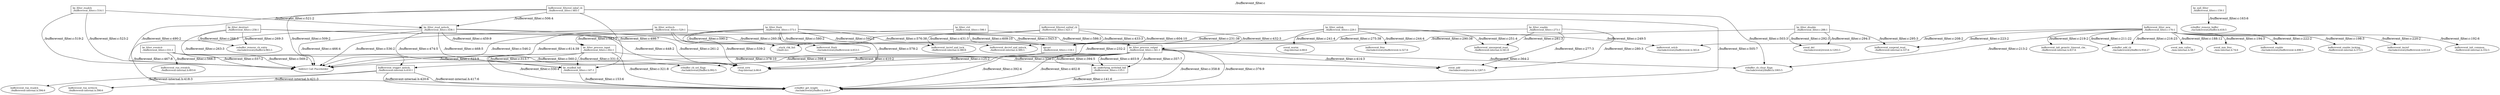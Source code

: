 digraph GRAPH_0 {

  // Generated by Graph::Easy 0.76 at Thu Jan 25 07:04:08 2024

  edge [ arrowhead=normal ];
  graph [
    label="./bufferevent_filter.c",
    labelloc=top ];
  node [
    fillcolor=white,
    fontsize=11,
    shape=box,
    style=filled ];

  "./bufferevent_filter.c:be_filter_ctrl" [ label="be_filter_ctrl\l./bufferevent_filter.c:598:1\l" ]
  "./bufferevent_filter.c:be_filter_destruct" [ label="be_filter_destruct\l./bufferevent_filter.c:258:1\l" ]
  "./bufferevent_filter.c:be_filter_disable" [ label="be_filter_disable\l./bufferevent_filter.c:288:1\l" ]
  "./bufferevent_filter.c:be_filter_enable" [ label="be_filter_enable\l./bufferevent_filter.c:273:1\l" ]
  "./bufferevent_filter.c:be_filter_eventcb" [ label="be_filter_eventcb\l./bufferevent_filter.c:551:1\l" ]
  "./bufferevent_filter.c:be_filter_flush" [ label="be_filter_flush\l./bufferevent_filter.c:573:1\l" ]
  "./bufferevent_filter.c:be_filter_process_input" [ label="be_filter_process_input\l./bufferevent_filter.c:302:1\l" ]
  "./bufferevent_filter.c:be_filter_process_output" [ label="be_filter_process_output\l./bufferevent_filter.c:341:1\l" ]
  "./bufferevent_filter.c:be_filter_read_nolock_" [ label="be_filter_read_nolock_\l./bufferevent_filter.c:438:1\l" ]
  "./bufferevent_filter.c:be_filter_readcb" [ label="be_filter_readcb\l./bufferevent_filter.c:514:1\l" ]
  "./bufferevent_filter.c:be_filter_unlink" [ label="be_filter_unlink\l./bufferevent_filter.c:229:1\l" ]
  "./bufferevent_filter.c:be_filter_writecb" [ label="be_filter_writecb\l./bufferevent_filter.c:529:1\l" ]
  "./bufferevent_filter.c:be_null_filter" [ label="be_null_filter\l./bufferevent_filter.c:159:1\l" ]
  "./bufferevent_filter.c:be_readbuf_full" [ label="be_readbuf_full\l./bufferevent_filter.c:147:1\l" ]
  "./bufferevent_filter.c:be_underlying_writebuf_full" [ label="be_underlying_writebuf_full\l./bufferevent_filter.c:135:1\l" ]
  "./bufferevent_filter.c:bufferevent_filtered_inbuf_cb" [ label="bufferevent_filtered_inbuf_cb\l./bufferevent_filter.c:483:1\l" ]
  "./bufferevent_filter.c:bufferevent_filtered_outbuf_cb" [ label="bufferevent_filtered_outbuf_cb\l./bufferevent_filter.c:421:1\l" ]
  "./bufferevent_filter.c:bufferevent_trigger_nolock_" [ label="bufferevent_trigger_nolock_\l./bufferevent-internal.h:414:1\l" ]
  "./bufferevent_filter.c:upcast" [ label="upcast\l./bufferevent_filter.c:118:1\l" ]
  __indirect_call [ label="Indirect Call Placeholder\l", shape=ellipse ]
  __stack_chk_fail [ label="__stack_chk_fail\l<built-in>\l", shape=ellipse ]
  bufferevent_decref_and_unlock_ [ label="bufferevent_decref_and_unlock_\l./bufferevent-internal.h:389:5\l", shape=ellipse ]
  bufferevent_enable [ label="bufferevent_enable\l./include/event2/bufferevent.h:498:5\l", shape=ellipse ]
  bufferevent_enable_locking_ [ label="bufferevent_enable_locking_\l./bufferevent-internal.h:373:5\l", shape=ellipse ]
  bufferevent_filter_new [ label="bufferevent_filter_new\l./bufferevent_filter.c:170:1\l" ]
  bufferevent_flush [ label="bufferevent_flush\l./include/event2/bufferevent.h:653:5\l", shape=ellipse ]
  bufferevent_free [ label="bufferevent_free\l./include/event2/bufferevent.h:327:6\l", shape=ellipse ]
  bufferevent_incref [ label="bufferevent_incref\l./include/event2/bufferevent.h:613:6\l", shape=ellipse ]
  bufferevent_incref_and_lock_ [ label="bufferevent_incref_and_lock_\l./bufferevent-internal.h:380:6\l", shape=ellipse ]
  bufferevent_init_common_ [ label="bufferevent_init_common_\l./bufferevent-internal.h:332:5\l", shape=ellipse ]
  bufferevent_init_generic_timeout_cbs_ [ label="bufferevent_init_generic_timeout_cbs_\l./bufferevent-internal.h:437:6\l", shape=ellipse ]
  bufferevent_run_eventcb_ [ label="bufferevent_run_eventcb_\l./bufferevent-internal.h:403:6\l", shape=ellipse ]
  bufferevent_run_readcb_ [ label="bufferevent_run_readcb_\l./bufferevent-internal.h:394:6\l", shape=ellipse ]
  bufferevent_run_writecb_ [ label="bufferevent_run_writecb_\l./bufferevent-internal.h:398:6\l", shape=ellipse ]
  bufferevent_setcb [ label="bufferevent_setcb\l./include/event2/bufferevent.h:345:6\l", shape=ellipse ]
  bufferevent_suspend_read_ [ label="bufferevent_suspend_read_\l./bufferevent-internal.h:337:6\l", shape=ellipse ]
  bufferevent_unsuspend_read_ [ label="bufferevent_unsuspend_read_\l./bufferevent-internal.h:341:6\l", shape=ellipse ]
  evbuffer_add_cb [ label="evbuffer_add_cb\l./include/event2/buffer.h:954:27\l", shape=ellipse ]
  evbuffer_cb_clear_flags [ label="evbuffer_cb_clear_flags\l./include/event2/buffer.h:1003:5\l", shape=ellipse ]
  evbuffer_cb_set_flags [ label="evbuffer_cb_set_flags\l./include/event2/buffer.h:992:5\l", shape=ellipse ]
  evbuffer_get_length [ label="evbuffer_get_length\l./include/event2/buffer.h:256:8\l", shape=ellipse ]
  evbuffer_remove_buffer [ label="evbuffer_remove_buffer\l./include/event2/buffer.h:418:5\l", shape=ellipse ]
  evbuffer_remove_cb_entry [ label="evbuffer_remove_cb_entry\l./include/event2/buffer.h:965:5\l", shape=ellipse ]
  event_add [ label="event_add\l./include/event2/event.h:1267:5\l", shape=ellipse ]
  event_del [ label="event_del\l./include/event2/event.h:1293:5\l", shape=ellipse ]
  event_errx [ label="event_errx\l./log-internal.h:66:6\l", shape=ellipse ]
  event_mm_calloc_ [ label="event_mm_calloc_\l./mm-internal.h:58:7\l", shape=ellipse ]
  event_mm_free_ [ label="event_mm_free_\l./mm-internal.h:74:6\l", shape=ellipse ]
  event_warnx [ label="event_warnx\l./log-internal.h:68:6\l", shape=ellipse ]

  "./bufferevent_filter.c:bufferevent_trigger_nolock_" -> bufferevent_run_writecb_ [ color="#000000", fontcolor="#000000", label="./bufferevent-internal.h:421:3" ]
  "./bufferevent_filter.c:bufferevent_trigger_nolock_" -> bufferevent_run_readcb_ [ color="#000000", fontcolor="#000000", label="./bufferevent-internal.h:418:3" ]
  "./bufferevent_filter.c:bufferevent_trigger_nolock_" -> evbuffer_get_length [ color="#000000", fontcolor="#000000", label="./bufferevent-internal.h:417:6" ]
  "./bufferevent_filter.c:bufferevent_trigger_nolock_" -> evbuffer_get_length [ color="#000000", fontcolor="#000000", label="./bufferevent-internal.h:420:6" ]
  "./bufferevent_filter.c:upcast" -> event_errx [ color="#000000", fontcolor="#000000", label="./bufferevent_filter.c:125:2" ]
  "./bufferevent_filter.c:be_underlying_writebuf_full" -> evbuffer_get_length [ color="#000000", fontcolor="#000000", label="./bufferevent_filter.c:141:6" ]
  "./bufferevent_filter.c:be_readbuf_full" -> evbuffer_get_length [ color="#000000", fontcolor="#000000", label="./bufferevent_filter.c:153:6" ]
  "./bufferevent_filter.c:be_null_filter" -> evbuffer_remove_buffer [ color="#000000", fontcolor="#000000", label="./bufferevent_filter.c:163:6" ]
  bufferevent_filter_new -> bufferevent_suspend_read_ [ color="#000000", fontcolor="#000000", label="./bufferevent_filter.c:223:2" ]
  bufferevent_filter_new -> bufferevent_enable [ color="#000000", fontcolor="#000000", label="./bufferevent_filter.c:222:2" ]
  bufferevent_filter_new -> bufferevent_incref [ color="#000000", fontcolor="#000000", label="./bufferevent_filter.c:220:2" ]
  bufferevent_filter_new -> bufferevent_init_generic_timeout_cbs_ [ color="#000000", fontcolor="#000000", label="./bufferevent_filter.c:219:2" ]
  bufferevent_filter_new -> evbuffer_cb_clear_flags [ color="#000000", fontcolor="#000000", label="./bufferevent_filter.c:213:2" ]
  bufferevent_filter_new -> evbuffer_add_cb [ color="#000000", fontcolor="#000000", label="./bufferevent_filter.c:211:22" ]
  bufferevent_filter_new -> evbuffer_add_cb [ color="#000000", fontcolor="#000000", label="./bufferevent_filter.c:216:23" ]
  bufferevent_filter_new -> bufferevent_setcb [ color="#000000", fontcolor="#000000", label="./bufferevent_filter.c:208:2" ]
  bufferevent_filter_new -> bufferevent_enable_locking_ [ color="#000000", fontcolor="#000000", label="./bufferevent_filter.c:198:3" ]
  bufferevent_filter_new -> event_mm_free_ [ color="#000000", fontcolor="#000000", label="./bufferevent_filter.c:194:3" ]
  bufferevent_filter_new -> bufferevent_init_common_ [ color="#000000", fontcolor="#000000", label="./bufferevent_filter.c:192:6" ]
  bufferevent_filter_new -> event_mm_calloc_ [ color="#000000", fontcolor="#000000", label="./bufferevent_filter.c:188:12" ]
  "./bufferevent_filter.c:be_filter_unlink" -> event_errx [ color="#000000", fontcolor="#000000", label="./bufferevent_filter.c:232:2" ]
  "./bufferevent_filter.c:be_filter_unlink" -> "./bufferevent_filter.c:upcast" [ color="#000000", fontcolor="#000000", label="./bufferevent_filter.c:231:38" ]
  "./bufferevent_filter.c:be_filter_unlink" -> bufferevent_unsuspend_read_ [ color="#000000", fontcolor="#000000", label="./bufferevent_filter.c:251:4" ]
  "./bufferevent_filter.c:be_filter_unlink" -> bufferevent_free [ color="#000000", fontcolor="#000000", label="./bufferevent_filter.c:244:4" ]
  "./bufferevent_filter.c:be_filter_unlink" -> event_warnx [ color="#000000", fontcolor="#000000", label="./bufferevent_filter.c:241:4" ]
  "./bufferevent_filter.c:be_filter_unlink" -> bufferevent_setcb [ color="#000000", fontcolor="#000000", label="./bufferevent_filter.c:249:5" ]
  "./bufferevent_filter.c:be_filter_destruct" -> event_errx [ color="#000000", fontcolor="#000000", label="./bufferevent_filter.c:261:2" ]
  "./bufferevent_filter.c:be_filter_destruct" -> "./bufferevent_filter.c:upcast" [ color="#000000", fontcolor="#000000", label="./bufferevent_filter.c:260:38" ]
  "./bufferevent_filter.c:be_filter_destruct" -> evbuffer_remove_cb_entry [ color="#000000", fontcolor="#000000", label="./bufferevent_filter.c:266:3" ]
  "./bufferevent_filter.c:be_filter_destruct" -> evbuffer_remove_cb_entry [ color="#000000", fontcolor="#000000", label="./bufferevent_filter.c:269:3" ]
  "./bufferevent_filter.c:be_filter_destruct" -> __indirect_call [ color="#000000", fontcolor="#000000", label="./bufferevent_filter.c:263:3" ]
  "./bufferevent_filter.c:be_filter_enable" -> "./bufferevent_filter.c:upcast" [ color="#000000", fontcolor="#000000", label="./bufferevent_filter.c:275:38" ]
  "./bufferevent_filter.c:be_filter_enable" -> event_add [ color="#000000", fontcolor="#000000", label="./bufferevent_filter.c:277:3" ]
  "./bufferevent_filter.c:be_filter_enable" -> event_add [ color="#000000", fontcolor="#000000", label="./bufferevent_filter.c:280:3" ]
  "./bufferevent_filter.c:be_filter_enable" -> bufferevent_unsuspend_read_ [ color="#000000", fontcolor="#000000", label="./bufferevent_filter.c:281:3" ]
  "./bufferevent_filter.c:be_filter_disable" -> "./bufferevent_filter.c:upcast" [ color="#000000", fontcolor="#000000", label="./bufferevent_filter.c:290:38" ]
  "./bufferevent_filter.c:be_filter_disable" -> event_del [ color="#000000", fontcolor="#000000", label="./bufferevent_filter.c:292:3" ]
  "./bufferevent_filter.c:be_filter_disable" -> event_del [ color="#000000", fontcolor="#000000", label="./bufferevent_filter.c:294:3" ]
  "./bufferevent_filter.c:be_filter_disable" -> bufferevent_suspend_read_ [ color="#000000", fontcolor="#000000", label="./bufferevent_filter.c:295:3" ]
  "./bufferevent_filter.c:be_filter_process_input" -> event_add [ color="#000000", fontcolor="#000000", label="./bufferevent_filter.c:334:3" ]
  "./bufferevent_filter.c:be_filter_process_input" -> __indirect_call [ color="#000000", fontcolor="#000000", label="./bufferevent_filter.c:323:9" ]
  "./bufferevent_filter.c:be_filter_process_input" -> "./bufferevent_filter.c:be_readbuf_full" [ color="#000000", fontcolor="#000000", label="./bufferevent_filter.c:313:7" ]
  "./bufferevent_filter.c:be_filter_process_input" -> "./bufferevent_filter.c:be_readbuf_full" [ color="#000000", fontcolor="#000000", label="./bufferevent_filter.c:331:5" ]
  "./bufferevent_filter.c:be_filter_process_input" -> evbuffer_get_length [ color="#000000", fontcolor="#000000", label="./bufferevent_filter.c:321:8" ]
  "./bufferevent_filter.c:be_filter_process_input" -> evbuffer_get_length [ color="#000000", fontcolor="#000000", label="./bufferevent_filter.c:330:4" ]
  "./bufferevent_filter.c:be_filter_process_output" -> evbuffer_cb_set_flags [ color="#000000", fontcolor="#000000", label="./bufferevent_filter.c:410:2" ]
  "./bufferevent_filter.c:be_filter_process_output" -> event_add [ color="#000000", fontcolor="#000000", label="./bufferevent_filter.c:414:3" ]
  "./bufferevent_filter.c:be_filter_process_output" -> __indirect_call [ color="#000000", fontcolor="#000000", label="./bufferevent_filter.c:378:10" ]
  "./bufferevent_filter.c:be_filter_process_output" -> evbuffer_cb_clear_flags [ color="#000000", fontcolor="#000000", label="./bufferevent_filter.c:364:2" ]
  "./bufferevent_filter.c:be_filter_process_output" -> "./bufferevent_filter.c:be_underlying_writebuf_full" [ color="#000000", fontcolor="#000000", label="./bufferevent_filter.c:357:7" ]
  "./bufferevent_filter.c:be_filter_process_output" -> "./bufferevent_filter.c:be_underlying_writebuf_full" [ color="#000000", fontcolor="#000000", label="./bufferevent_filter.c:394:5" ]
  "./bufferevent_filter.c:be_filter_process_output" -> "./bufferevent_filter.c:be_underlying_writebuf_full" [ color="#000000", fontcolor="#000000", label="./bufferevent_filter.c:403:9" ]
  "./bufferevent_filter.c:be_filter_process_output" -> evbuffer_get_length [ color="#000000", fontcolor="#000000", label="./bufferevent_filter.c:358:8" ]
  "./bufferevent_filter.c:be_filter_process_output" -> evbuffer_get_length [ color="#000000", fontcolor="#000000", label="./bufferevent_filter.c:376:9" ]
  "./bufferevent_filter.c:be_filter_process_output" -> evbuffer_get_length [ color="#000000", fontcolor="#000000", label="./bufferevent_filter.c:392:4" ]
  "./bufferevent_filter.c:be_filter_process_output" -> evbuffer_get_length [ color="#000000", fontcolor="#000000", label="./bufferevent_filter.c:402:8" ]
  "./bufferevent_filter.c:be_filter_process_output" -> "./bufferevent_filter.c:bufferevent_trigger_nolock_" [ color="#000000", fontcolor="#000000", label="./bufferevent_filter.c:398:4" ]
  "./bufferevent_filter.c:bufferevent_filtered_outbuf_cb" -> __stack_chk_fail [ color="#000000" ]
  "./bufferevent_filter.c:bufferevent_filtered_outbuf_cb" -> bufferevent_decref_and_unlock_ [ color="#000000", fontcolor="#000000", label="./bufferevent_filter.c:433:3" ]
  "./bufferevent_filter.c:bufferevent_filtered_outbuf_cb" -> bufferevent_incref_and_lock_ [ color="#000000", fontcolor="#000000", label="./bufferevent_filter.c:431:3" ]
  "./bufferevent_filter.c:bufferevent_filtered_outbuf_cb" -> "./bufferevent_filter.c:be_filter_process_output" [ color="#000000", fontcolor="#000000", label="./bufferevent_filter.c:432:3" ]
  "./bufferevent_filter.c:be_filter_read_nolock_" -> __stack_chk_fail [ color="#000000" ]
  "./bufferevent_filter.c:be_filter_read_nolock_" -> evbuffer_cb_set_flags [ color="#000000", fontcolor="#000000", label="./bufferevent_filter.c:474:5" ]
  "./bufferevent_filter.c:be_filter_read_nolock_" -> event_errx [ color="#000000", fontcolor="#000000", label="./bufferevent_filter.c:448:2" ]
  "./bufferevent_filter.c:be_filter_read_nolock_" -> "./bufferevent_filter.c:be_filter_process_input" [ color="#000000", fontcolor="#000000", label="./bufferevent_filter.c:459:9" ]
  "./bufferevent_filter.c:be_filter_read_nolock_" -> "./bufferevent_filter.c:be_readbuf_full" [ color="#000000", fontcolor="#000000", label="./bufferevent_filter.c:468:5" ]
  "./bufferevent_filter.c:be_filter_read_nolock_" -> evbuffer_get_length [ color="#000000", fontcolor="#000000", label="./bufferevent_filter.c:467:8" ]
  "./bufferevent_filter.c:be_filter_read_nolock_" -> "./bufferevent_filter.c:bufferevent_trigger_nolock_" [ color="#000000", fontcolor="#000000", label="./bufferevent_filter.c:466:4" ]
  "./bufferevent_filter.c:bufferevent_filtered_inbuf_cb" -> __indirect_call [ color="#000000", fontcolor="#000000", label="./bufferevent_filter.c:490:2" ]
  "./bufferevent_filter.c:bufferevent_filtered_inbuf_cb" -> __indirect_call [ color="#000000", fontcolor="#000000", label="./bufferevent_filter.c:509:2" ]
  "./bufferevent_filter.c:bufferevent_filtered_inbuf_cb" -> evbuffer_cb_clear_flags [ color="#000000", fontcolor="#000000", label="./bufferevent_filter.c:503:3" ]
  "./bufferevent_filter.c:bufferevent_filtered_inbuf_cb" -> "./bufferevent_filter.c:be_readbuf_full" [ color="#000000", fontcolor="#000000", label="./bufferevent_filter.c:498:7" ]
  "./bufferevent_filter.c:bufferevent_filtered_inbuf_cb" -> "./bufferevent_filter.c:be_filter_read_nolock_" [ color="#000000", fontcolor="#000000", label="./bufferevent_filter.c:506:4" ]
  "./bufferevent_filter.c:bufferevent_filtered_inbuf_cb" -> evbuffer_get_length [ color="#000000", fontcolor="#000000", label="./bufferevent_filter.c:505:7" ]
  "./bufferevent_filter.c:be_filter_readcb" -> __indirect_call [ color="#000000", fontcolor="#000000", label="./bufferevent_filter.c:519:2" ]
  "./bufferevent_filter.c:be_filter_readcb" -> __indirect_call [ color="#000000", fontcolor="#000000", label="./bufferevent_filter.c:523:2" ]
  "./bufferevent_filter.c:be_filter_readcb" -> "./bufferevent_filter.c:be_filter_read_nolock_" [ color="#000000", fontcolor="#000000", label="./bufferevent_filter.c:521:2" ]
  "./bufferevent_filter.c:be_filter_writecb" -> __stack_chk_fail [ color="#000000" ]
  "./bufferevent_filter.c:be_filter_writecb" -> event_errx [ color="#000000", fontcolor="#000000", label="./bufferevent_filter.c:539:2" ]
  "./bufferevent_filter.c:be_filter_writecb" -> "./bufferevent_filter.c:be_filter_process_output" [ color="#000000", fontcolor="#000000", label="./bufferevent_filter.c:543:3" ]
  "./bufferevent_filter.c:be_filter_writecb" -> __indirect_call [ color="#000000", fontcolor="#000000", label="./bufferevent_filter.c:536:2" ]
  "./bufferevent_filter.c:be_filter_writecb" -> __indirect_call [ color="#000000", fontcolor="#000000", label="./bufferevent_filter.c:546:2" ]
  "./bufferevent_filter.c:be_filter_eventcb" -> event_errx [ color="#000000", fontcolor="#000000", label="./bufferevent_filter.c:560:2" ]
  "./bufferevent_filter.c:be_filter_eventcb" -> __indirect_call [ color="#000000", fontcolor="#000000", label="./bufferevent_filter.c:557:2" ]
  "./bufferevent_filter.c:be_filter_eventcb" -> __indirect_call [ color="#000000", fontcolor="#000000", label="./bufferevent_filter.c:569:2" ]
  "./bufferevent_filter.c:be_filter_eventcb" -> bufferevent_run_eventcb_ [ color="#000000", fontcolor="#000000", label="./bufferevent_filter.c:566:3" ]
  "./bufferevent_filter.c:be_filter_flush" -> __stack_chk_fail [ color="#000000" ]
  "./bufferevent_filter.c:be_filter_flush" -> bufferevent_decref_and_unlock_ [ color="#000000", fontcolor="#000000", label="./bufferevent_filter.c:592:2" ]
  "./bufferevent_filter.c:be_filter_flush" -> bufferevent_incref_and_lock_ [ color="#000000", fontcolor="#000000", label="./bufferevent_filter.c:580:2" ]
  "./bufferevent_filter.c:be_filter_flush" -> event_errx [ color="#000000", fontcolor="#000000", label="./bufferevent_filter.c:578:2" ]
  "./bufferevent_filter.c:be_filter_flush" -> "./bufferevent_filter.c:upcast" [ color="#000000", fontcolor="#000000", label="./bufferevent_filter.c:576:38" ]
  "./bufferevent_filter.c:be_filter_flush" -> "./bufferevent_filter.c:be_filter_process_output" [ color="#000000", fontcolor="#000000", label="./bufferevent_filter.c:586:3" ]
  "./bufferevent_filter.c:be_filter_flush" -> "./bufferevent_filter.c:be_filter_process_input" [ color="#000000", fontcolor="#000000", label="./bufferevent_filter.c:583:3" ]
  "./bufferevent_filter.c:be_filter_flush" -> bufferevent_flush [ color="#000000", fontcolor="#000000", label="./bufferevent_filter.c:590:2" ]
  "./bufferevent_filter.c:be_filter_ctrl" -> "./bufferevent_filter.c:upcast" [ color="#000000", fontcolor="#000000", label="./bufferevent_filter.c:604:10" ]
  "./bufferevent_filter.c:be_filter_ctrl" -> "./bufferevent_filter.c:upcast" [ color="#000000", fontcolor="#000000", label="./bufferevent_filter.c:609:10" ]
  "./bufferevent_filter.c:be_filter_ctrl" -> __indirect_call [ color="#000000", fontcolor="#000000", label="./bufferevent_filter.c:614:39" ]

}
